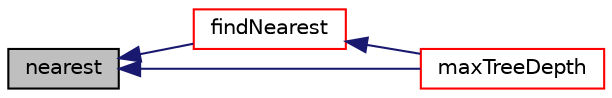 digraph "nearest"
{
  bgcolor="transparent";
  edge [fontname="Helvetica",fontsize="10",labelfontname="Helvetica",labelfontsize="10"];
  node [fontname="Helvetica",fontsize="10",shape=record];
  rankdir="LR";
  Node1 [label="nearest",height=0.2,width=0.4,color="black", fillcolor="grey75", style="filled", fontcolor="black"];
  Node1 -> Node2 [dir="back",color="midnightblue",fontsize="10",style="solid",fontname="Helvetica"];
  Node2 [label="findNearest",height=0.2,width=0.4,color="red",URL="$a02783.html#a3864c7f687eea314d6badbec877ec4dd"];
  Node2 -> Node3 [dir="back",color="midnightblue",fontsize="10",style="solid",fontname="Helvetica"];
  Node3 [label="maxTreeDepth",height=0.2,width=0.4,color="red",URL="$a02783.html#a063ac52d0921869ead64407c83ab0f9b",tooltip="Return max tree depth of octree. "];
  Node1 -> Node3 [dir="back",color="midnightblue",fontsize="10",style="solid",fontname="Helvetica"];
}
